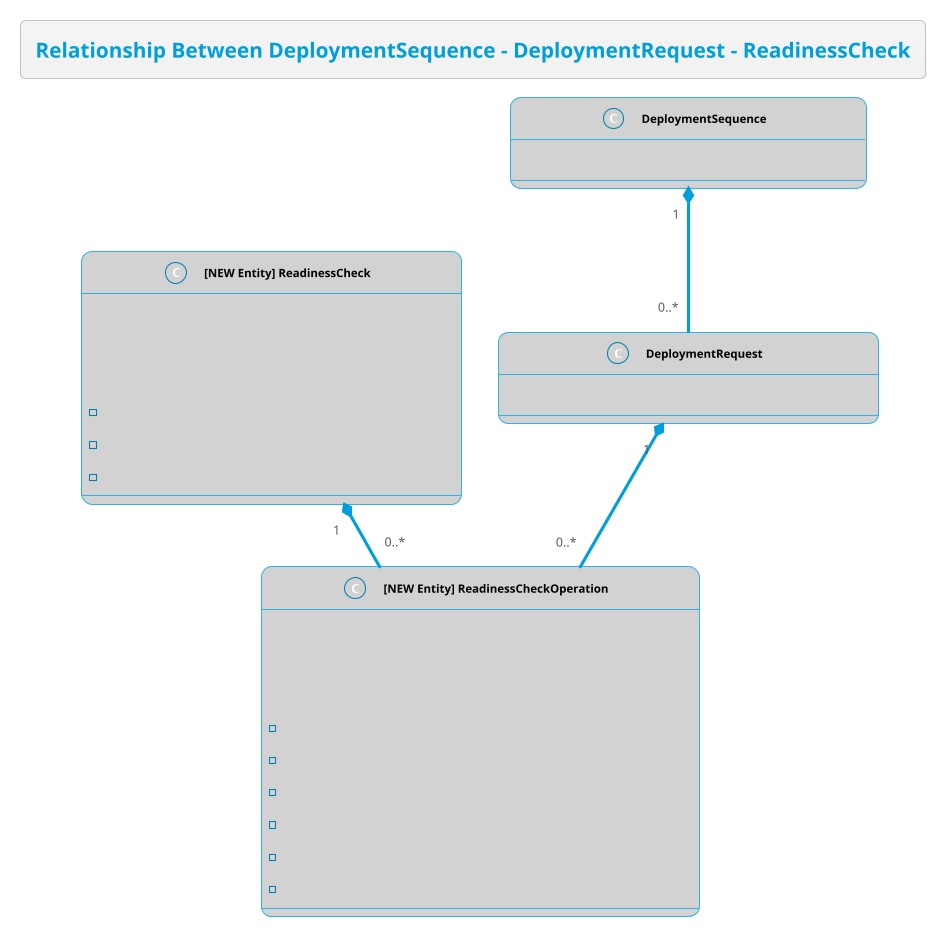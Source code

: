 @startuml
!theme bluegray
skinparam FooterFontColor black
skinparam DatabaseFontColor #007faf
skinparam ClassFontColor black
skinparam ClassBackgroundColor #d2d2d2


title Relationship Between DeploymentSequence - DeploymentRequest - ReadinessCheck

class "<b>DeploymentSequence" as DS {
    current DB: shopee_deployplatform_db.deployment_seq_tab
}
class "<b>DeploymentRequest" as DR {
    current DB : shopee_deployplatform_db.deployment_request_tab
    ' ---
    ' NEW Function Requirements:
    ' - Initialise PreReleaseEvents
    ' - GET PreReleaseEvents
}

class "<b>[NEW Entity] ReadinessCheck" as Readiness {
    new DB TBC: shopee_deployplatform_db.readiness_checks_tab

    Attributes:
    - readiness_check_id
    - display_name
    - default_pics
    ' ---
    ' NEW Function Requirements:
    ' - Update ReadinessCheck
}

class "<b>[NEW Entity] ReadinessCheckOperation" as ReadinessOps {
    new DB TBC: shopee_deployplatform_db.readiness_check_operations_tab

    Attributes:
    - readiness_check_id
    - deployment_request_id
    - display_name
    - default_pics
    - toggle_timestamp
    - toggle_author
    ' ---
    ' NEW Function Requirements:
    ' - GET ReadinessCheckOps
    ' - Toggle ReadinessCheckOps
    ' - Update ReadinessCheckOps
}

DS "1" *-- "0..*" DR 
DR "1" *-- "0..*" ReadinessOps
ReadinessOps "0..*" -up-* "1" Readiness

@enduml
